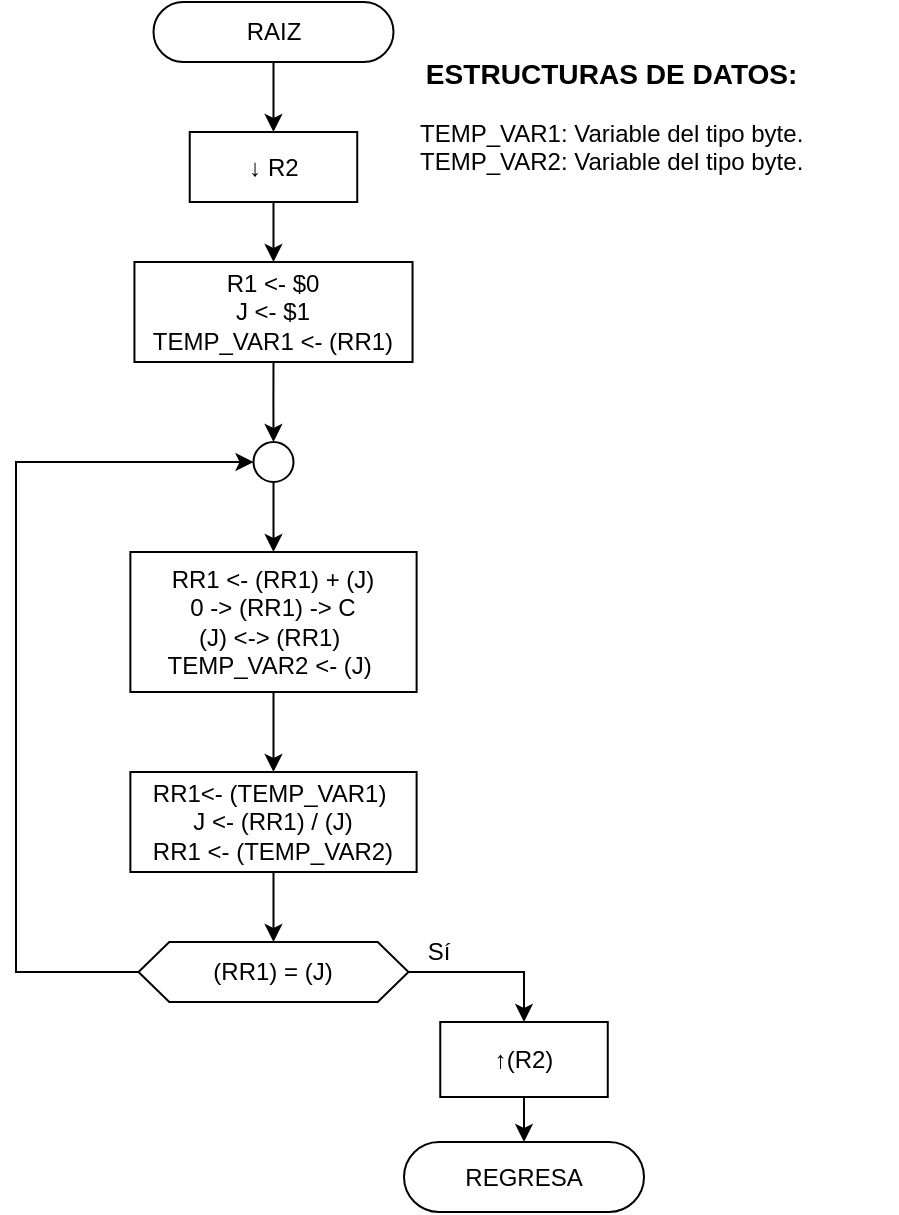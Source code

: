 <mxfile version="13.1.3" type="device"><diagram id="OE71F91uqmyHeHCGm0jq" name="Page-1"><mxGraphModel dx="702" dy="699" grid="1" gridSize="10" guides="1" tooltips="1" connect="1" arrows="1" fold="1" page="1" pageScale="1" pageWidth="827" pageHeight="1169" math="0" shadow="0"><root><mxCell id="0"/><mxCell id="1" parent="0"/><mxCell id="ScJ5B0TkJVILaIbRresl-4" style="edgeStyle=orthogonalEdgeStyle;rounded=0;orthogonalLoop=1;jettySize=auto;html=1;exitX=0.5;exitY=1;exitDx=0;exitDy=0;entryX=0.5;entryY=0;entryDx=0;entryDy=0;" parent="1" source="ScJ5B0TkJVILaIbRresl-1" target="ScJ5B0TkJVILaIbRresl-3" edge="1"><mxGeometry relative="1" as="geometry"/></mxCell><mxCell id="ScJ5B0TkJVILaIbRresl-1" value="RAIZ" style="rounded=1;whiteSpace=wrap;html=1;fontSize=12;glass=0;strokeWidth=1;shadow=0;arcSize=50;" parent="1" vertex="1"><mxGeometry x="168.75" y="130" width="120" height="30" as="geometry"/></mxCell><mxCell id="COhXqXHbtT5Kct-Gtgds-2" style="edgeStyle=orthogonalEdgeStyle;rounded=0;orthogonalLoop=1;jettySize=auto;html=1;exitX=0.5;exitY=1;exitDx=0;exitDy=0;entryX=0.5;entryY=0;entryDx=0;entryDy=0;" parent="1" source="ScJ5B0TkJVILaIbRresl-3" target="PH5LNjjoDIfX9e53kpM_-13" edge="1"><mxGeometry relative="1" as="geometry"/></mxCell><mxCell id="ScJ5B0TkJVILaIbRresl-3" value="↓ R2" style="rounded=0;whiteSpace=wrap;html=1;" parent="1" vertex="1"><mxGeometry x="186.87" y="195" width="83.75" height="35" as="geometry"/></mxCell><mxCell id="PH5LNjjoDIfX9e53kpM_-8" value="REGRESA" style="rounded=1;whiteSpace=wrap;html=1;fontSize=12;glass=0;strokeWidth=1;shadow=0;arcSize=50;" parent="1" vertex="1"><mxGeometry x="294" y="700" width="120" height="35" as="geometry"/></mxCell><mxCell id="PH5LNjjoDIfX9e53kpM_-16" style="edgeStyle=orthogonalEdgeStyle;rounded=0;orthogonalLoop=1;jettySize=auto;html=1;exitX=0.5;exitY=1;exitDx=0;exitDy=0;entryX=0.5;entryY=0;entryDx=0;entryDy=0;" parent="1" source="PH5LNjjoDIfX9e53kpM_-13" target="PH5LNjjoDIfX9e53kpM_-15" edge="1"><mxGeometry relative="1" as="geometry"/></mxCell><mxCell id="PH5LNjjoDIfX9e53kpM_-13" value="R1 &amp;lt;- $0&lt;br&gt;J &amp;lt;- $1&lt;br&gt;TEMP_VAR1 &amp;lt;- (RR1)" style="rounded=0;whiteSpace=wrap;html=1;" parent="1" vertex="1"><mxGeometry x="159.22" y="260" width="139.05" height="50" as="geometry"/></mxCell><mxCell id="PH5LNjjoDIfX9e53kpM_-18" style="edgeStyle=orthogonalEdgeStyle;rounded=0;orthogonalLoop=1;jettySize=auto;html=1;exitX=0.5;exitY=1;exitDx=0;exitDy=0;entryX=0.5;entryY=0;entryDx=0;entryDy=0;" parent="1" source="PH5LNjjoDIfX9e53kpM_-15" target="PH5LNjjoDIfX9e53kpM_-17" edge="1"><mxGeometry relative="1" as="geometry"/></mxCell><mxCell id="PH5LNjjoDIfX9e53kpM_-15" value="" style="ellipse;whiteSpace=wrap;html=1;aspect=fixed;" parent="1" vertex="1"><mxGeometry x="218.75" y="350" width="20" height="20" as="geometry"/></mxCell><mxCell id="81rtYOHJQT2Y4QlC0bao-2" style="edgeStyle=orthogonalEdgeStyle;rounded=0;orthogonalLoop=1;jettySize=auto;html=1;exitX=0.5;exitY=1;exitDx=0;exitDy=0;entryX=0.5;entryY=0;entryDx=0;entryDy=0;" parent="1" source="PH5LNjjoDIfX9e53kpM_-17" target="81rtYOHJQT2Y4QlC0bao-1" edge="1"><mxGeometry relative="1" as="geometry"/></mxCell><mxCell id="PH5LNjjoDIfX9e53kpM_-17" value="RR1 &amp;lt;- (RR1) + (J)&lt;br&gt;0 -&amp;gt; (RR1) -&amp;gt; C&lt;br&gt;(J) &amp;lt;-&amp;gt; (RR1)&amp;nbsp;&lt;br&gt;TEMP_VAR2 &amp;lt;- (J)&amp;nbsp;" style="rounded=0;whiteSpace=wrap;html=1;" parent="1" vertex="1"><mxGeometry x="157.19" y="405" width="143.12" height="70" as="geometry"/></mxCell><mxCell id="PH5LNjjoDIfX9e53kpM_-31" style="edgeStyle=orthogonalEdgeStyle;rounded=0;orthogonalLoop=1;jettySize=auto;html=1;exitX=0;exitY=0.5;exitDx=0;exitDy=0;entryX=0;entryY=0.5;entryDx=0;entryDy=0;" parent="1" source="PH5LNjjoDIfX9e53kpM_-19" target="PH5LNjjoDIfX9e53kpM_-15" edge="1"><mxGeometry relative="1" as="geometry"><mxPoint x="101.875" y="377.5" as="targetPoint"/><Array as="points"><mxPoint x="100" y="615"/><mxPoint x="100" y="360"/></Array></mxGeometry></mxCell><mxCell id="COhXqXHbtT5Kct-Gtgds-3" style="edgeStyle=orthogonalEdgeStyle;rounded=0;orthogonalLoop=1;jettySize=auto;html=1;exitX=1;exitY=0.5;exitDx=0;exitDy=0;entryX=0.5;entryY=0;entryDx=0;entryDy=0;" parent="1" source="PH5LNjjoDIfX9e53kpM_-19" target="PH5LNjjoDIfX9e53kpM_-28" edge="1"><mxGeometry relative="1" as="geometry"/></mxCell><mxCell id="PH5LNjjoDIfX9e53kpM_-19" value="(RR1) = (J)" style="shape=hexagon;perimeter=hexagonPerimeter2;whiteSpace=wrap;html=1;size=0.114;" parent="1" vertex="1"><mxGeometry x="161.24" y="600" width="135.01" height="30" as="geometry"/></mxCell><mxCell id="PH5LNjjoDIfX9e53kpM_-30" style="edgeStyle=orthogonalEdgeStyle;rounded=0;orthogonalLoop=1;jettySize=auto;html=1;exitX=0.5;exitY=1;exitDx=0;exitDy=0;entryX=0.5;entryY=0;entryDx=0;entryDy=0;" parent="1" source="PH5LNjjoDIfX9e53kpM_-28" target="PH5LNjjoDIfX9e53kpM_-8" edge="1"><mxGeometry relative="1" as="geometry"/></mxCell><mxCell id="PH5LNjjoDIfX9e53kpM_-28" value="↑(R2)" style="rounded=0;whiteSpace=wrap;html=1;" parent="1" vertex="1"><mxGeometry x="312.13" y="640" width="83.75" height="37.5" as="geometry"/></mxCell><mxCell id="PH5LNjjoDIfX9e53kpM_-34" value="Sí" style="text;html=1;align=center;verticalAlign=middle;resizable=0;points=[];autosize=1;" parent="1" vertex="1"><mxGeometry x="296.25" y="595" width="30" height="20" as="geometry"/></mxCell><mxCell id="COhXqXHbtT5Kct-Gtgds-1" value="&lt;h3 style=&quot;text-align: center&quot;&gt;ESTRUCTURAS DE DATOS:&lt;/h3&gt;TEMP_VAR1: Variable del tipo byte.&lt;br&gt;TEMP_VAR2: Variable del tipo byte." style="text;html=1;strokeColor=none;fillColor=none;align=left;verticalAlign=middle;whiteSpace=wrap;rounded=0;" parent="1" vertex="1"><mxGeometry x="300.31" y="130" width="240" height="100" as="geometry"/></mxCell><mxCell id="81rtYOHJQT2Y4QlC0bao-3" style="edgeStyle=orthogonalEdgeStyle;rounded=0;orthogonalLoop=1;jettySize=auto;html=1;exitX=0.5;exitY=1;exitDx=0;exitDy=0;entryX=0.5;entryY=0;entryDx=0;entryDy=0;" parent="1" source="81rtYOHJQT2Y4QlC0bao-1" target="PH5LNjjoDIfX9e53kpM_-19" edge="1"><mxGeometry relative="1" as="geometry"/></mxCell><mxCell id="81rtYOHJQT2Y4QlC0bao-1" value="RR1&amp;lt;- (TEMP_VAR1)&amp;nbsp;&lt;br&gt;J &amp;lt;- (RR1) / (J)&lt;br&gt;RR1 &amp;lt;- (TEMP_VAR2)" style="rounded=0;whiteSpace=wrap;html=1;" parent="1" vertex="1"><mxGeometry x="157.19" y="515" width="143.12" height="50" as="geometry"/></mxCell></root></mxGraphModel></diagram></mxfile>